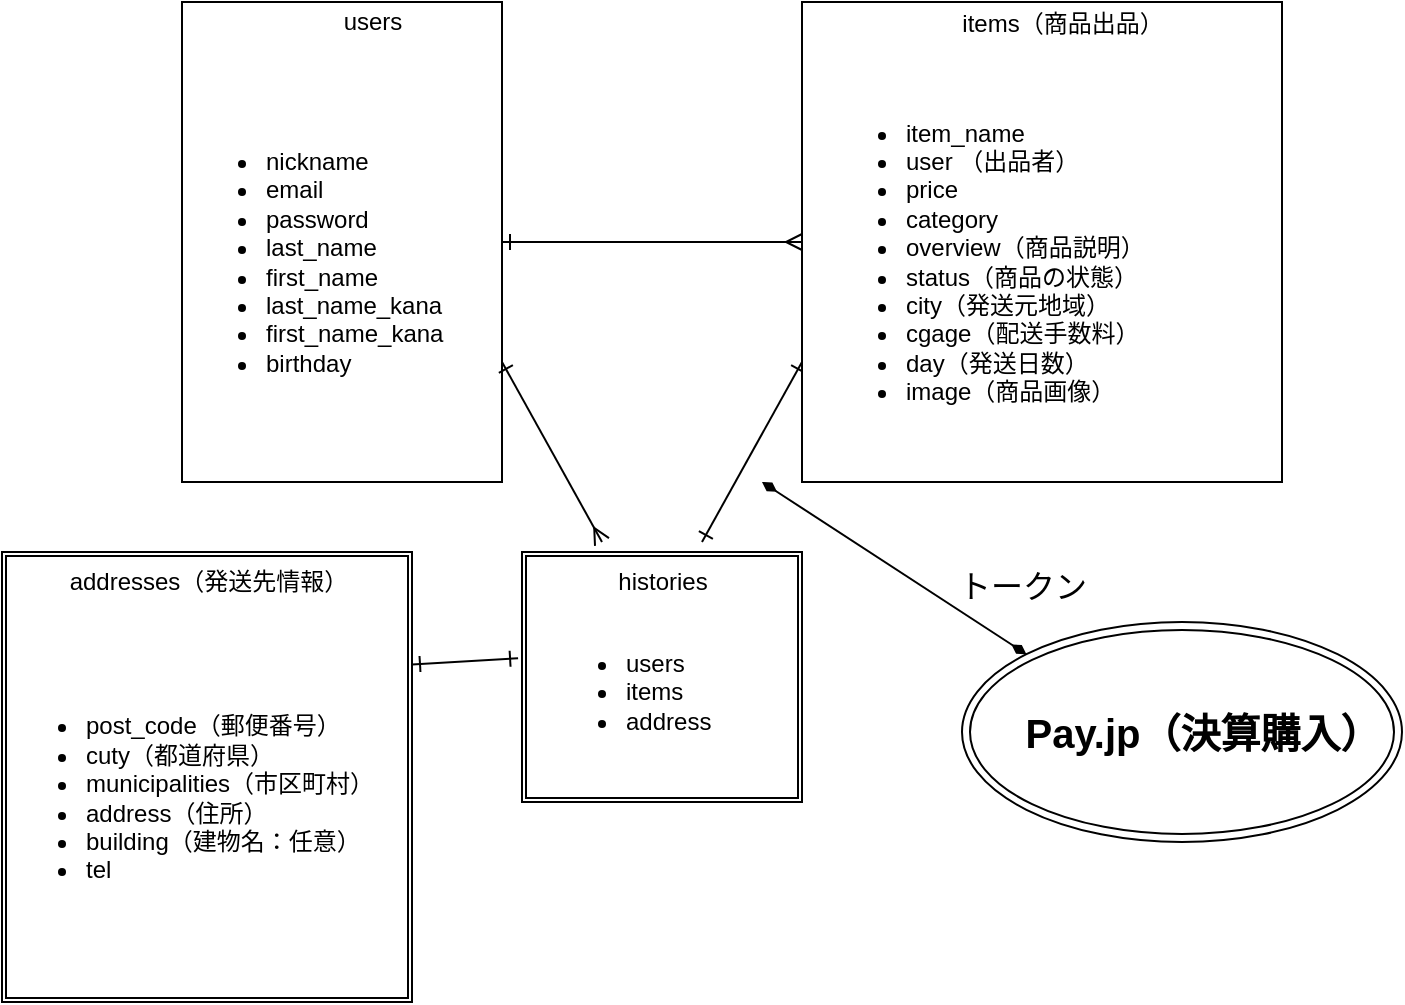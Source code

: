 <mxfile>
    <diagram id="fYaa-EfK72oNWuLgfd2z" name="ページ1">
        <mxGraphModel dx="1283" dy="875" grid="1" gridSize="10" guides="1" tooltips="1" connect="1" arrows="1" fold="1" page="1" pageScale="1" pageWidth="827" pageHeight="1169" math="0" shadow="0">
            <root>
                <mxCell id="0"/>
                <mxCell id="1" parent="0"/>
                <mxCell id="45" style="edgeStyle=none;html=1;exitX=1;exitY=0.5;exitDx=0;exitDy=0;entryX=0;entryY=0.5;entryDx=0;entryDy=0;fontSize=20;startArrow=ERone;startFill=0;endArrow=ERmany;endFill=0;" edge="1" parent="1" source="2" target="5">
                    <mxGeometry relative="1" as="geometry"/>
                </mxCell>
                <mxCell id="2" value="" style="rounded=0;whiteSpace=wrap;html=1;" vertex="1" parent="1">
                    <mxGeometry x="160" y="400" width="160" height="240" as="geometry"/>
                </mxCell>
                <mxCell id="3" value="users" style="text;html=1;align=center;verticalAlign=middle;resizable=0;points=[];autosize=1;strokeColor=none;" vertex="1" parent="1">
                    <mxGeometry x="235" y="400" width="40" height="20" as="geometry"/>
                </mxCell>
                <mxCell id="48" style="edgeStyle=none;html=1;exitX=0;exitY=0.75;exitDx=0;exitDy=0;fontSize=20;startArrow=ERone;startFill=0;endArrow=ERone;endFill=0;" edge="1" parent="1" source="5">
                    <mxGeometry relative="1" as="geometry">
                        <mxPoint x="420" y="670" as="targetPoint"/>
                    </mxGeometry>
                </mxCell>
                <mxCell id="5" value="" style="whiteSpace=wrap;html=1;" vertex="1" parent="1">
                    <mxGeometry x="470" y="400" width="240" height="240" as="geometry"/>
                </mxCell>
                <mxCell id="6" value="items（商品出品）" style="text;html=1;align=center;verticalAlign=middle;resizable=0;points=[];autosize=1;strokeColor=none;" vertex="1" parent="1">
                    <mxGeometry x="540" y="401" width="120" height="20" as="geometry"/>
                </mxCell>
                <mxCell id="13" value="&lt;ul&gt;&lt;li&gt;item_name&lt;/li&gt;&lt;li&gt;user （出品者）&lt;/li&gt;&lt;li&gt;price&lt;/li&gt;&lt;li&gt;category&lt;/li&gt;&lt;li&gt;overview（商品説明）&lt;/li&gt;&lt;li&gt;status（商品の状態）&lt;/li&gt;&lt;li&gt;city（発送元地域）&lt;/li&gt;&lt;li&gt;cgage（配送手数料）&lt;/li&gt;&lt;li&gt;day（発送日数）&lt;/li&gt;&lt;li&gt;image（商品画像）&lt;/li&gt;&lt;/ul&gt;" style="text;strokeColor=none;fillColor=none;html=1;whiteSpace=wrap;verticalAlign=middle;overflow=hidden;" vertex="1" parent="1">
                    <mxGeometry x="480" y="420" width="220" height="220" as="geometry"/>
                </mxCell>
                <mxCell id="47" style="edgeStyle=none;html=1;exitX=1;exitY=0.75;exitDx=0;exitDy=0;fontSize=20;startArrow=ERone;startFill=0;endArrow=ERmany;endFill=0;" edge="1" parent="1" source="14">
                    <mxGeometry relative="1" as="geometry">
                        <mxPoint x="370" y="670" as="targetPoint"/>
                    </mxGeometry>
                </mxCell>
                <mxCell id="14" value="&lt;ul&gt;&lt;li&gt;nickname&lt;/li&gt;&lt;li&gt;email&lt;/li&gt;&lt;li&gt;password&lt;/li&gt;&lt;li&gt;last_name&lt;/li&gt;&lt;li&gt;first_name&lt;/li&gt;&lt;li&gt;last_name_kana&lt;/li&gt;&lt;li&gt;first_name_kana&lt;/li&gt;&lt;li&gt;birthday&lt;/li&gt;&lt;/ul&gt;" style="text;strokeColor=none;fillColor=none;html=1;whiteSpace=wrap;verticalAlign=middle;overflow=hidden;" vertex="1" parent="1">
                    <mxGeometry x="160" y="430" width="160" height="200" as="geometry"/>
                </mxCell>
                <mxCell id="15" value="" style="shape=ext;double=1;rounded=0;whiteSpace=wrap;html=1;" vertex="1" parent="1">
                    <mxGeometry x="330" y="675" width="140" height="125" as="geometry"/>
                </mxCell>
                <mxCell id="17" value="histories" style="text;html=1;align=center;verticalAlign=middle;resizable=0;points=[];autosize=1;strokeColor=none;" vertex="1" parent="1">
                    <mxGeometry x="370" y="680" width="60" height="20" as="geometry"/>
                </mxCell>
                <mxCell id="18" value="&lt;ul&gt;&lt;li&gt;users&lt;/li&gt;&lt;li&gt;items&lt;/li&gt;&lt;li&gt;address&lt;/li&gt;&lt;/ul&gt;" style="text;strokeColor=none;fillColor=none;html=1;whiteSpace=wrap;verticalAlign=middle;overflow=hidden;" vertex="1" parent="1">
                    <mxGeometry x="340" y="700" width="120" height="90" as="geometry"/>
                </mxCell>
                <mxCell id="57" style="edgeStyle=none;html=1;exitX=1;exitY=0.25;exitDx=0;exitDy=0;entryX=-0.014;entryY=0.425;entryDx=0;entryDy=0;entryPerimeter=0;fontSize=13;startArrow=ERone;startFill=0;endArrow=ERone;endFill=0;" edge="1" parent="1" source="19" target="15">
                    <mxGeometry relative="1" as="geometry"/>
                </mxCell>
                <mxCell id="19" value="" style="shape=ext;double=1;rounded=0;whiteSpace=wrap;html=1;" vertex="1" parent="1">
                    <mxGeometry x="70" y="675" width="205" height="225" as="geometry"/>
                </mxCell>
                <mxCell id="20" value="addresses（発送先情報）" style="text;html=1;align=center;verticalAlign=middle;resizable=0;points=[];autosize=1;strokeColor=none;" vertex="1" parent="1">
                    <mxGeometry x="97.5" y="680" width="150" height="20" as="geometry"/>
                </mxCell>
                <mxCell id="21" value="&lt;ul&gt;&lt;li&gt;post_code（郵便番号）&lt;/li&gt;&lt;li&gt;cuty（都道府県）&lt;/li&gt;&lt;li&gt;municipalities（市区町村）&lt;/li&gt;&lt;li&gt;address（住所）&lt;/li&gt;&lt;li&gt;building（建物名：任意）&lt;/li&gt;&lt;li&gt;tel&lt;/li&gt;&lt;/ul&gt;" style="text;strokeColor=none;fillColor=none;html=1;whiteSpace=wrap;verticalAlign=middle;overflow=hidden;" vertex="1" parent="1">
                    <mxGeometry x="70" y="705" width="190" height="185" as="geometry"/>
                </mxCell>
                <mxCell id="35" style="edgeStyle=none;html=1;exitX=0;exitY=0;exitDx=0;exitDy=0;fontSize=20;startArrow=diamondThin;startFill=1;endArrow=diamondThin;endFill=1;" edge="1" parent="1" source="32">
                    <mxGeometry relative="1" as="geometry">
                        <mxPoint x="450" y="640" as="targetPoint"/>
                    </mxGeometry>
                </mxCell>
                <mxCell id="32" value="" style="ellipse;shape=doubleEllipse;whiteSpace=wrap;html=1;" vertex="1" parent="1">
                    <mxGeometry x="550" y="710" width="220" height="110" as="geometry"/>
                </mxCell>
                <mxCell id="33" value="Pay.jp（決算購入）" style="text;strokeColor=none;fillColor=none;html=1;fontSize=20;fontStyle=1;verticalAlign=middle;align=center;" vertex="1" parent="1">
                    <mxGeometry x="650" y="745" width="40" height="40" as="geometry"/>
                </mxCell>
                <mxCell id="36" value="&lt;font style=&quot;font-size: 16px&quot;&gt;トークン&lt;/font&gt;" style="text;html=1;align=center;verticalAlign=middle;resizable=0;points=[];autosize=1;strokeColor=none;fontSize=20;" vertex="1" parent="1">
                    <mxGeometry x="540" y="675" width="80" height="30" as="geometry"/>
                </mxCell>
            </root>
        </mxGraphModel>
    </diagram>
</mxfile>